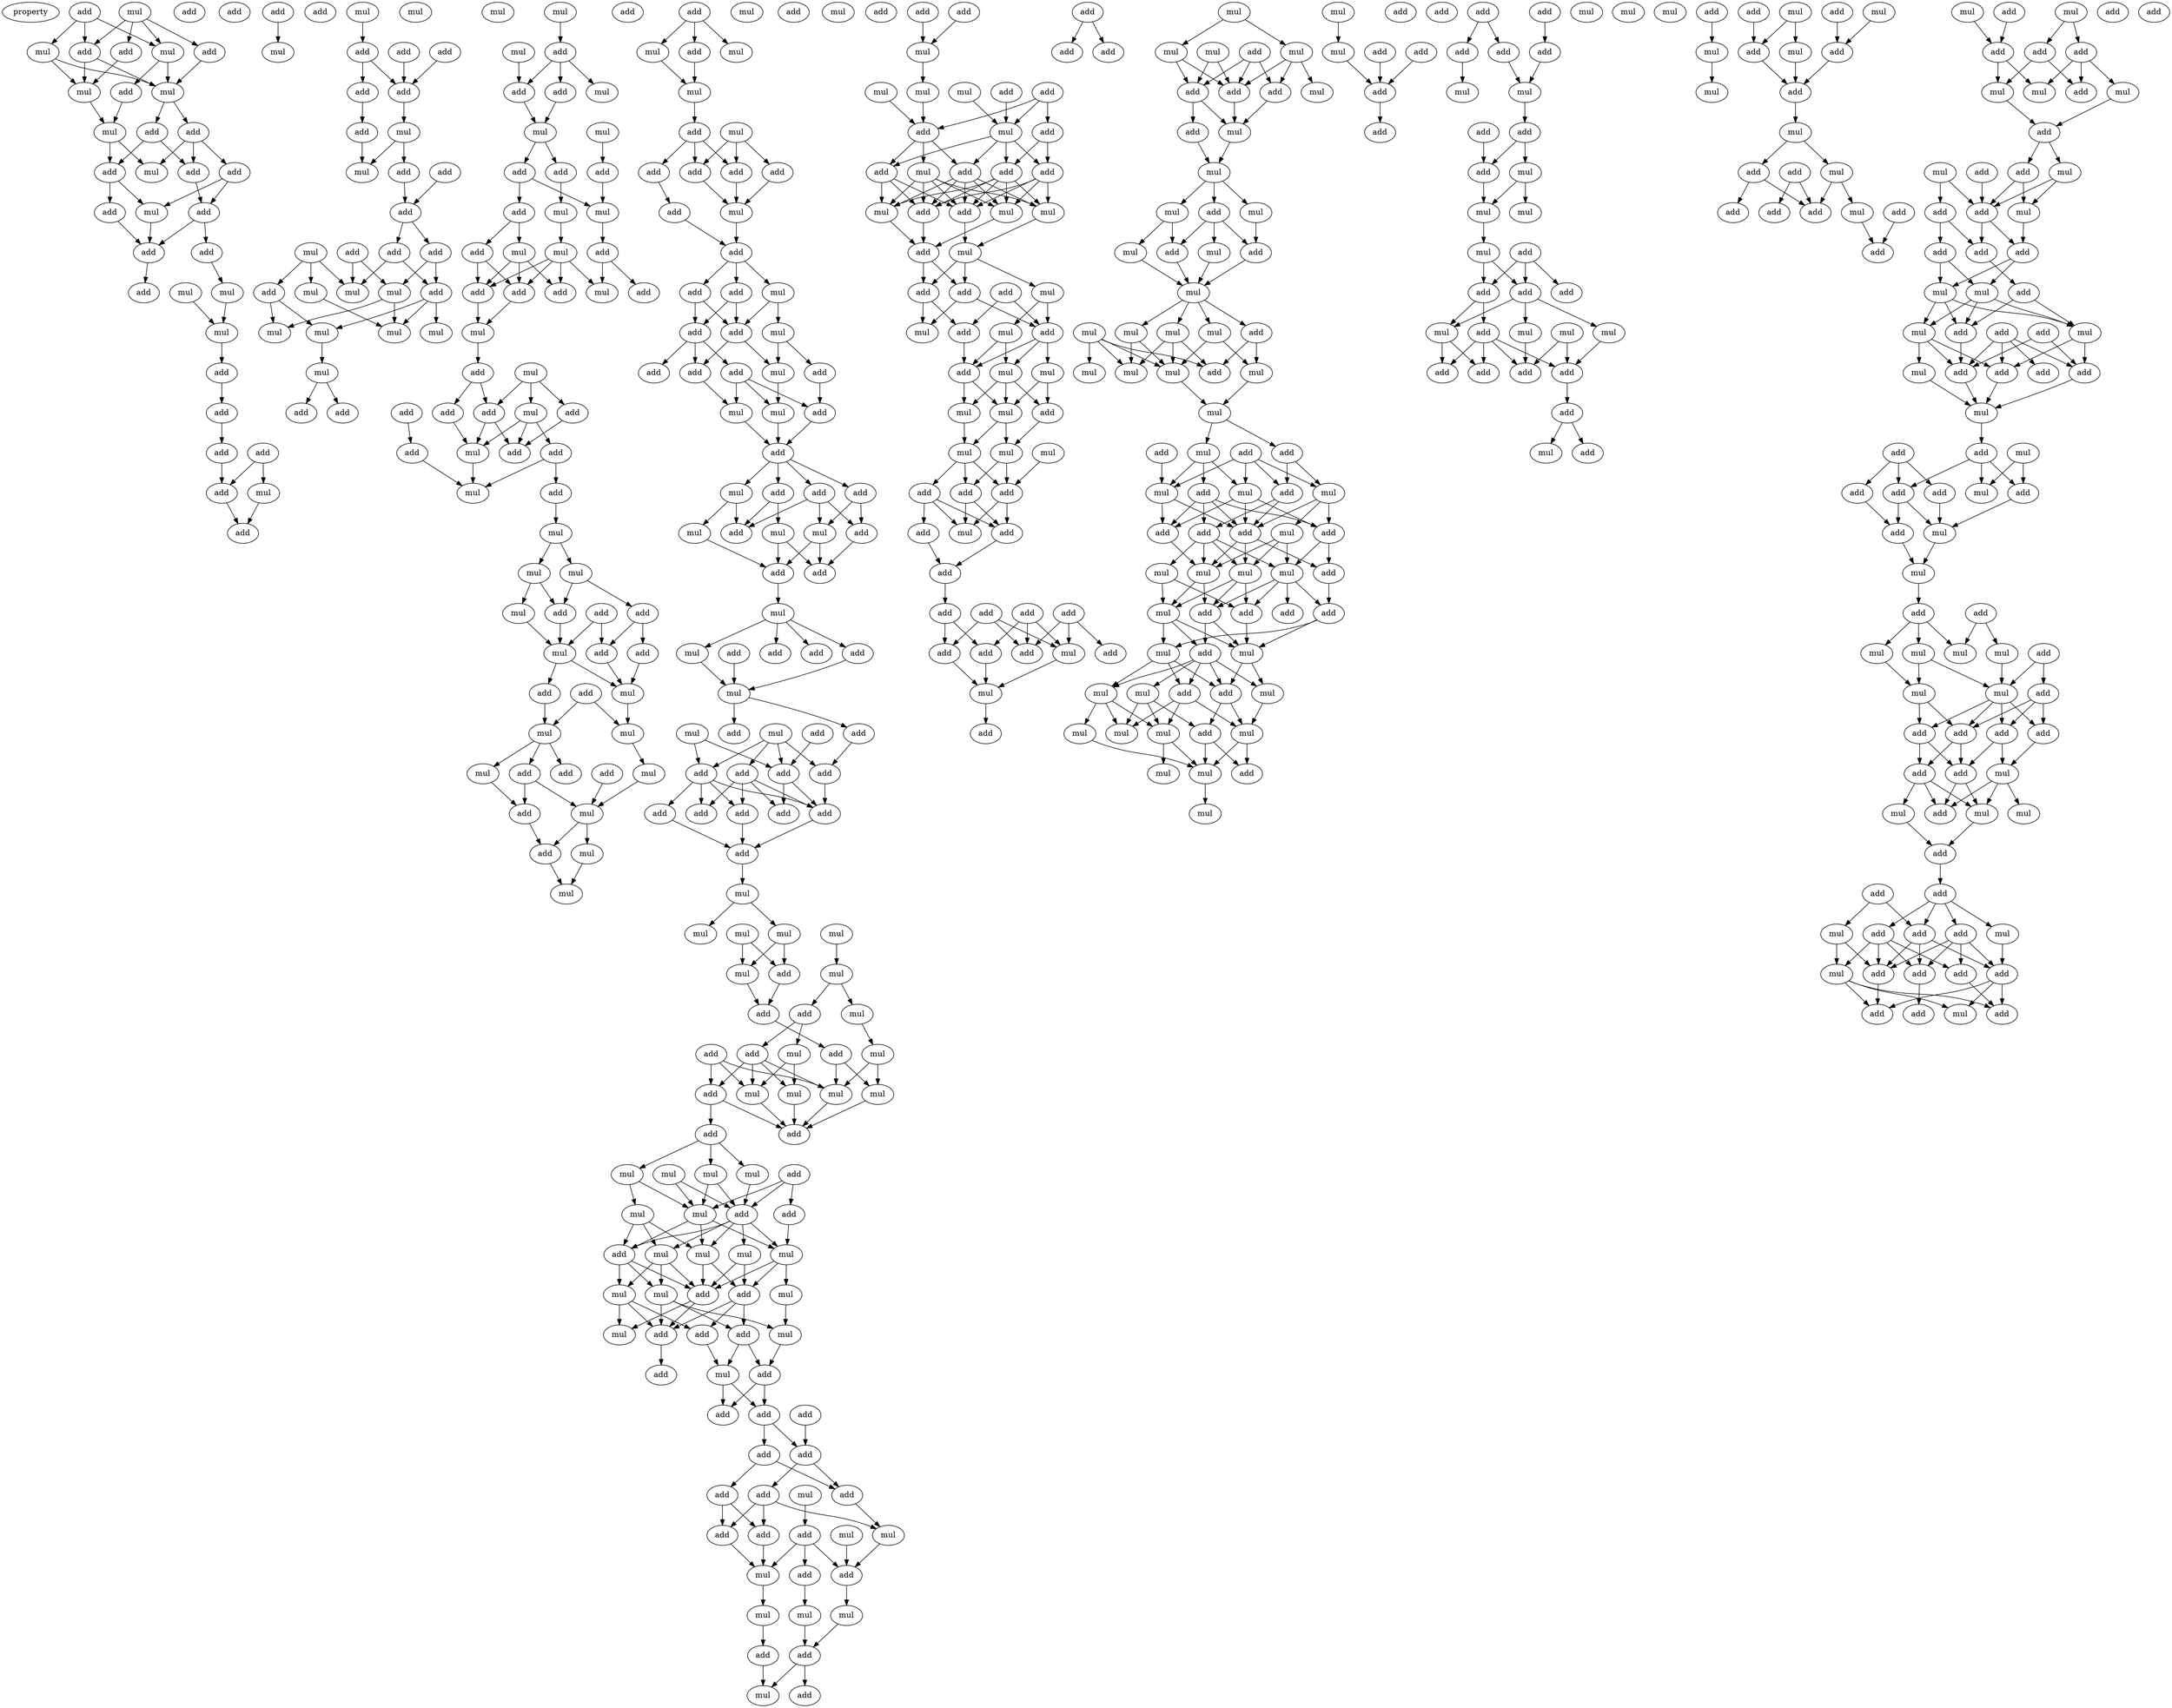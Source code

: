 digraph {
    node [fontcolor=black]
    property [mul=2,lf=1.2]
    0 [ label = mul ];
    1 [ label = add ];
    2 [ label = mul ];
    3 [ label = add ];
    4 [ label = mul ];
    5 [ label = add ];
    6 [ label = add ];
    7 [ label = add ];
    8 [ label = mul ];
    9 [ label = mul ];
    10 [ label = add ];
    11 [ label = mul ];
    12 [ label = add ];
    13 [ label = add ];
    14 [ label = add ];
    15 [ label = mul ];
    16 [ label = add ];
    17 [ label = add ];
    18 [ label = add ];
    19 [ label = add ];
    20 [ label = add ];
    21 [ label = mul ];
    22 [ label = add ];
    23 [ label = add ];
    24 [ label = mul ];
    25 [ label = add ];
    26 [ label = mul ];
    27 [ label = add ];
    28 [ label = mul ];
    29 [ label = mul ];
    30 [ label = add ];
    31 [ label = add ];
    32 [ label = add ];
    33 [ label = add ];
    34 [ label = add ];
    35 [ label = add ];
    36 [ label = mul ];
    37 [ label = add ];
    38 [ label = mul ];
    39 [ label = add ];
    40 [ label = add ];
    41 [ label = add ];
    42 [ label = add ];
    43 [ label = add ];
    44 [ label = add ];
    45 [ label = mul ];
    46 [ label = mul ];
    47 [ label = add ];
    48 [ label = add ];
    49 [ label = add ];
    50 [ label = add ];
    51 [ label = add ];
    52 [ label = add ];
    53 [ label = mul ];
    54 [ label = mul ];
    55 [ label = mul ];
    56 [ label = add ];
    57 [ label = mul ];
    58 [ label = add ];
    59 [ label = mul ];
    60 [ label = mul ];
    61 [ label = mul ];
    62 [ label = mul ];
    63 [ label = mul ];
    64 [ label = add ];
    65 [ label = add ];
    66 [ label = mul ];
    67 [ label = mul ];
    68 [ label = mul ];
    69 [ label = add ];
    70 [ label = mul ];
    71 [ label = add ];
    72 [ label = add ];
    73 [ label = mul ];
    74 [ label = mul ];
    75 [ label = add ];
    76 [ label = mul ];
    77 [ label = add ];
    78 [ label = add ];
    79 [ label = add ];
    80 [ label = add ];
    81 [ label = mul ];
    82 [ label = mul ];
    83 [ label = add ];
    84 [ label = mul ];
    85 [ label = add ];
    86 [ label = mul ];
    87 [ label = add ];
    88 [ label = mul ];
    89 [ label = add ];
    90 [ label = add ];
    91 [ label = add ];
    92 [ label = mul ];
    93 [ label = add ];
    94 [ label = mul ];
    95 [ label = add ];
    96 [ label = add ];
    97 [ label = add ];
    98 [ label = add ];
    99 [ label = mul ];
    100 [ label = mul ];
    101 [ label = add ];
    102 [ label = add ];
    103 [ label = add ];
    104 [ label = add ];
    105 [ label = mul ];
    106 [ label = mul ];
    107 [ label = mul ];
    108 [ label = mul ];
    109 [ label = mul ];
    110 [ label = add ];
    111 [ label = add ];
    112 [ label = add ];
    113 [ label = add ];
    114 [ label = mul ];
    115 [ label = add ];
    116 [ label = add ];
    117 [ label = mul ];
    118 [ label = add ];
    119 [ label = mul ];
    120 [ label = mul ];
    121 [ label = add ];
    122 [ label = add ];
    123 [ label = mul ];
    124 [ label = add ];
    125 [ label = mul ];
    126 [ label = mul ];
    127 [ label = add ];
    128 [ label = add ];
    129 [ label = mul ];
    130 [ label = mul ];
    131 [ label = add ];
    132 [ label = mul ];
    133 [ label = add ];
    134 [ label = mul ];
    135 [ label = mul ];
    136 [ label = mul ];
    137 [ label = add ];
    138 [ label = add ];
    139 [ label = add ];
    140 [ label = add ];
    141 [ label = add ];
    142 [ label = mul ];
    143 [ label = add ];
    144 [ label = mul ];
    145 [ label = add ];
    146 [ label = add ];
    147 [ label = mul ];
    148 [ label = add ];
    149 [ label = add ];
    150 [ label = mul ];
    151 [ label = add ];
    152 [ label = add ];
    153 [ label = add ];
    154 [ label = add ];
    155 [ label = mul ];
    156 [ label = add ];
    157 [ label = mul ];
    158 [ label = mul ];
    159 [ label = add ];
    160 [ label = add ];
    161 [ label = add ];
    162 [ label = mul ];
    163 [ label = add ];
    164 [ label = add ];
    165 [ label = add ];
    166 [ label = mul ];
    167 [ label = mul ];
    168 [ label = mul ];
    169 [ label = add ];
    170 [ label = add ];
    171 [ label = add ];
    172 [ label = mul ];
    173 [ label = add ];
    174 [ label = mul ];
    175 [ label = add ];
    176 [ label = add ];
    177 [ label = add ];
    178 [ label = mul ];
    179 [ label = add ];
    180 [ label = mul ];
    181 [ label = mul ];
    182 [ label = add ];
    183 [ label = add ];
    184 [ label = add ];
    185 [ label = add ];
    186 [ label = add ];
    187 [ label = add ];
    188 [ label = add ];
    189 [ label = add ];
    190 [ label = add ];
    191 [ label = add ];
    192 [ label = add ];
    193 [ label = add ];
    194 [ label = mul ];
    195 [ label = mul ];
    196 [ label = mul ];
    197 [ label = mul ];
    198 [ label = mul ];
    199 [ label = add ];
    200 [ label = mul ];
    201 [ label = mul ];
    202 [ label = add ];
    203 [ label = add ];
    204 [ label = mul ];
    205 [ label = mul ];
    206 [ label = add ];
    207 [ label = add ];
    208 [ label = add ];
    209 [ label = mul ];
    210 [ label = mul ];
    211 [ label = mul ];
    212 [ label = mul ];
    213 [ label = mul ];
    214 [ label = add ];
    215 [ label = add ];
    216 [ label = add ];
    217 [ label = mul ];
    218 [ label = mul ];
    219 [ label = mul ];
    220 [ label = mul ];
    221 [ label = add ];
    222 [ label = add ];
    223 [ label = mul ];
    224 [ label = add ];
    225 [ label = mul ];
    226 [ label = mul ];
    227 [ label = mul ];
    228 [ label = add ];
    229 [ label = mul ];
    230 [ label = mul ];
    231 [ label = add ];
    232 [ label = mul ];
    233 [ label = mul ];
    234 [ label = mul ];
    235 [ label = add ];
    236 [ label = mul ];
    237 [ label = add ];
    238 [ label = add ];
    239 [ label = mul ];
    240 [ label = add ];
    241 [ label = add ];
    242 [ label = mul ];
    243 [ label = add ];
    244 [ label = add ];
    245 [ label = add ];
    246 [ label = add ];
    247 [ label = add ];
    248 [ label = add ];
    249 [ label = add ];
    250 [ label = add ];
    251 [ label = add ];
    252 [ label = mul ];
    253 [ label = add ];
    254 [ label = mul ];
    255 [ label = add ];
    256 [ label = add ];
    257 [ label = mul ];
    258 [ label = add ];
    259 [ label = mul ];
    260 [ label = add ];
    261 [ label = add ];
    262 [ label = mul ];
    263 [ label = mul ];
    264 [ label = mul ];
    265 [ label = mul ];
    266 [ label = add ];
    267 [ label = add ];
    268 [ label = add ];
    269 [ label = add ];
    270 [ label = mul ];
    271 [ label = add ];
    272 [ label = add ];
    273 [ label = mul ];
    274 [ label = mul ];
    275 [ label = mul ];
    276 [ label = mul ];
    277 [ label = add ];
    278 [ label = add ];
    279 [ label = mul ];
    280 [ label = add ];
    281 [ label = add ];
    282 [ label = add ];
    283 [ label = add ];
    284 [ label = mul ];
    285 [ label = add ];
    286 [ label = add ];
    287 [ label = mul ];
    288 [ label = mul ];
    289 [ label = add ];
    290 [ label = mul ];
    291 [ label = add ];
    292 [ label = mul ];
    293 [ label = add ];
    294 [ label = add ];
    295 [ label = add ];
    296 [ label = mul ];
    297 [ label = add ];
    298 [ label = mul ];
    299 [ label = add ];
    300 [ label = add ];
    301 [ label = mul ];
    302 [ label = add ];
    303 [ label = mul ];
    304 [ label = mul ];
    305 [ label = mul ];
    306 [ label = mul ];
    307 [ label = add ];
    308 [ label = mul ];
    309 [ label = mul ];
    310 [ label = mul ];
    311 [ label = add ];
    312 [ label = add ];
    313 [ label = add ];
    314 [ label = mul ];
    315 [ label = add ];
    316 [ label = add ];
    317 [ label = add ];
    318 [ label = add ];
    319 [ label = add ];
    320 [ label = add ];
    321 [ label = add ];
    322 [ label = add ];
    323 [ label = mul ];
    324 [ label = add ];
    325 [ label = add ];
    326 [ label = add ];
    327 [ label = mul ];
    328 [ label = add ];
    329 [ label = add ];
    330 [ label = add ];
    331 [ label = add ];
    332 [ label = mul ];
    333 [ label = add ];
    334 [ label = mul ];
    335 [ label = mul ];
    336 [ label = mul ];
    337 [ label = add ];
    338 [ label = mul ];
    339 [ label = add ];
    340 [ label = add ];
    341 [ label = add ];
    342 [ label = mul ];
    343 [ label = mul ];
    344 [ label = mul ];
    345 [ label = add ];
    346 [ label = mul ];
    347 [ label = mul ];
    348 [ label = add ];
    349 [ label = mul ];
    350 [ label = add ];
    351 [ label = mul ];
    352 [ label = mul ];
    353 [ label = mul ];
    354 [ label = mul ];
    355 [ label = add ];
    356 [ label = mul ];
    357 [ label = mul ];
    358 [ label = mul ];
    359 [ label = mul ];
    360 [ label = add ];
    361 [ label = mul ];
    362 [ label = mul ];
    363 [ label = add ];
    364 [ label = mul ];
    365 [ label = add ];
    366 [ label = add ];
    367 [ label = add ];
    368 [ label = mul ];
    369 [ label = add ];
    370 [ label = mul ];
    371 [ label = mul ];
    372 [ label = mul ];
    373 [ label = add ];
    374 [ label = add ];
    375 [ label = add ];
    376 [ label = add ];
    377 [ label = add ];
    378 [ label = mul ];
    379 [ label = mul ];
    380 [ label = mul ];
    381 [ label = mul ];
    382 [ label = add ];
    383 [ label = mul ];
    384 [ label = add ];
    385 [ label = add ];
    386 [ label = add ];
    387 [ label = mul ];
    388 [ label = mul ];
    389 [ label = add ];
    390 [ label = mul ];
    391 [ label = mul ];
    392 [ label = add ];
    393 [ label = mul ];
    394 [ label = add ];
    395 [ label = mul ];
    396 [ label = mul ];
    397 [ label = mul ];
    398 [ label = add ];
    399 [ label = mul ];
    400 [ label = add ];
    401 [ label = mul ];
    402 [ label = mul ];
    403 [ label = mul ];
    404 [ label = mul ];
    405 [ label = add ];
    406 [ label = add ];
    407 [ label = add ];
    408 [ label = add ];
    409 [ label = mul ];
    410 [ label = add ];
    411 [ label = add ];
    412 [ label = add ];
    413 [ label = mul ];
    414 [ label = add ];
    415 [ label = add ];
    416 [ label = add ];
    417 [ label = add ];
    418 [ label = mul ];
    419 [ label = mul ];
    420 [ label = add ];
    421 [ label = add ];
    422 [ label = add ];
    423 [ label = mul ];
    424 [ label = mul ];
    425 [ label = mul ];
    426 [ label = mul ];
    427 [ label = mul ];
    428 [ label = add ];
    429 [ label = mul ];
    430 [ label = add ];
    431 [ label = add ];
    432 [ label = add ];
    433 [ label = mul ];
    434 [ label = mul ];
    435 [ label = add ];
    436 [ label = mul ];
    437 [ label = mul ];
    438 [ label = add ];
    439 [ label = add ];
    440 [ label = add ];
    441 [ label = add ];
    442 [ label = add ];
    443 [ label = mul ];
    444 [ label = add ];
    445 [ label = add ];
    446 [ label = mul ];
    447 [ label = mul ];
    448 [ label = add ];
    449 [ label = add ];
    450 [ label = mul ];
    451 [ label = mul ];
    452 [ label = add ];
    453 [ label = mul ];
    454 [ label = add ];
    455 [ label = add ];
    456 [ label = mul ];
    457 [ label = add ];
    458 [ label = add ];
    459 [ label = mul ];
    460 [ label = add ];
    461 [ label = mul ];
    462 [ label = add ];
    463 [ label = add ];
    464 [ label = add ];
    465 [ label = add ];
    466 [ label = mul ];
    467 [ label = add ];
    468 [ label = mul ];
    469 [ label = add ];
    470 [ label = add ];
    471 [ label = add ];
    472 [ label = mul ];
    473 [ label = mul ];
    474 [ label = add ];
    475 [ label = add ];
    476 [ label = mul ];
    477 [ label = add ];
    478 [ label = add ];
    479 [ label = add ];
    480 [ label = mul ];
    481 [ label = mul ];
    482 [ label = add ];
    483 [ label = add ];
    484 [ label = mul ];
    485 [ label = add ];
    486 [ label = add ];
    487 [ label = add ];
    488 [ label = add ];
    489 [ label = mul ];
    490 [ label = mul ];
    491 [ label = add ];
    492 [ label = add ];
    493 [ label = add ];
    494 [ label = mul ];
    495 [ label = mul ];
    496 [ label = add ];
    497 [ label = add ];
    498 [ label = add ];
    499 [ label = add ];
    500 [ label = add ];
    501 [ label = mul ];
    502 [ label = mul ];
    503 [ label = add ];
    504 [ label = add ];
    505 [ label = mul ];
    506 [ label = add ];
    507 [ label = mul ];
    508 [ label = add ];
    509 [ label = add ];
    510 [ label = add ];
    511 [ label = mul ];
    512 [ label = add ];
    513 [ label = mul ];
    514 [ label = add ];
    515 [ label = add ];
    516 [ label = add ];
    517 [ label = mul ];
    518 [ label = mul ];
    519 [ label = mul ];
    520 [ label = mul ];
    521 [ label = add ];
    522 [ label = mul ];
    523 [ label = mul ];
    524 [ label = add ];
    525 [ label = add ];
    526 [ label = add ];
    527 [ label = add ];
    528 [ label = add ];
    529 [ label = add ];
    530 [ label = mul ];
    531 [ label = mul ];
    532 [ label = mul ];
    533 [ label = mul ];
    534 [ label = add ];
    535 [ label = add ];
    536 [ label = add ];
    537 [ label = add ];
    538 [ label = add ];
    539 [ label = mul ];
    540 [ label = mul ];
    541 [ label = add ];
    542 [ label = add ];
    543 [ label = mul ];
    544 [ label = add ];
    545 [ label = add ];
    546 [ label = add ];
    547 [ label = add ];
    548 [ label = mul ];
    549 [ label = add ];
    550 [ label = add ];
    551 [ label = add ];
    0 -> 2 [ name = 0 ];
    0 -> 3 [ name = 1 ];
    0 -> 5 [ name = 2 ];
    0 -> 6 [ name = 3 ];
    1 -> 2 [ name = 4 ];
    1 -> 3 [ name = 5 ];
    1 -> 4 [ name = 6 ];
    2 -> 7 [ name = 7 ];
    2 -> 9 [ name = 8 ];
    3 -> 8 [ name = 9 ];
    3 -> 9 [ name = 10 ];
    4 -> 8 [ name = 11 ];
    4 -> 9 [ name = 12 ];
    5 -> 9 [ name = 13 ];
    6 -> 8 [ name = 14 ];
    7 -> 11 [ name = 15 ];
    8 -> 11 [ name = 16 ];
    9 -> 10 [ name = 17 ];
    9 -> 12 [ name = 18 ];
    10 -> 13 [ name = 19 ];
    10 -> 14 [ name = 20 ];
    11 -> 13 [ name = 21 ];
    11 -> 15 [ name = 22 ];
    12 -> 14 [ name = 23 ];
    12 -> 15 [ name = 24 ];
    12 -> 16 [ name = 25 ];
    13 -> 19 [ name = 26 ];
    13 -> 21 [ name = 27 ];
    14 -> 20 [ name = 28 ];
    16 -> 20 [ name = 29 ];
    16 -> 21 [ name = 30 ];
    19 -> 23 [ name = 31 ];
    20 -> 22 [ name = 32 ];
    20 -> 23 [ name = 33 ];
    21 -> 23 [ name = 34 ];
    22 -> 26 [ name = 35 ];
    23 -> 25 [ name = 36 ];
    24 -> 28 [ name = 37 ];
    26 -> 28 [ name = 38 ];
    27 -> 29 [ name = 39 ];
    28 -> 30 [ name = 40 ];
    30 -> 31 [ name = 41 ];
    31 -> 34 [ name = 42 ];
    33 -> 35 [ name = 43 ];
    33 -> 36 [ name = 44 ];
    34 -> 35 [ name = 45 ];
    35 -> 37 [ name = 46 ];
    36 -> 37 [ name = 47 ];
    38 -> 41 [ name = 48 ];
    39 -> 42 [ name = 49 ];
    40 -> 42 [ name = 50 ];
    41 -> 42 [ name = 51 ];
    41 -> 43 [ name = 52 ];
    42 -> 45 [ name = 53 ];
    43 -> 44 [ name = 54 ];
    44 -> 46 [ name = 55 ];
    45 -> 46 [ name = 56 ];
    45 -> 48 [ name = 57 ];
    47 -> 49 [ name = 58 ];
    48 -> 49 [ name = 59 ];
    49 -> 50 [ name = 60 ];
    49 -> 51 [ name = 61 ];
    50 -> 54 [ name = 62 ];
    50 -> 56 [ name = 63 ];
    51 -> 55 [ name = 64 ];
    51 -> 56 [ name = 65 ];
    52 -> 54 [ name = 66 ];
    52 -> 55 [ name = 67 ];
    53 -> 54 [ name = 68 ];
    53 -> 57 [ name = 69 ];
    53 -> 58 [ name = 70 ];
    55 -> 59 [ name = 71 ];
    55 -> 61 [ name = 72 ];
    56 -> 60 [ name = 73 ];
    56 -> 61 [ name = 74 ];
    56 -> 62 [ name = 75 ];
    57 -> 61 [ name = 76 ];
    58 -> 59 [ name = 77 ];
    58 -> 62 [ name = 78 ];
    62 -> 63 [ name = 79 ];
    63 -> 64 [ name = 80 ];
    63 -> 65 [ name = 81 ];
    68 -> 69 [ name = 82 ];
    69 -> 71 [ name = 83 ];
    69 -> 72 [ name = 84 ];
    69 -> 73 [ name = 85 ];
    70 -> 71 [ name = 86 ];
    71 -> 74 [ name = 87 ];
    72 -> 74 [ name = 88 ];
    74 -> 77 [ name = 89 ];
    74 -> 78 [ name = 90 ];
    76 -> 79 [ name = 91 ];
    77 -> 82 [ name = 92 ];
    78 -> 80 [ name = 93 ];
    78 -> 81 [ name = 94 ];
    79 -> 81 [ name = 95 ];
    80 -> 85 [ name = 96 ];
    80 -> 86 [ name = 97 ];
    81 -> 83 [ name = 98 ];
    82 -> 84 [ name = 99 ];
    83 -> 88 [ name = 100 ];
    83 -> 89 [ name = 101 ];
    84 -> 87 [ name = 102 ];
    84 -> 88 [ name = 103 ];
    84 -> 90 [ name = 104 ];
    84 -> 91 [ name = 105 ];
    85 -> 87 [ name = 106 ];
    85 -> 90 [ name = 107 ];
    86 -> 87 [ name = 108 ];
    86 -> 90 [ name = 109 ];
    86 -> 91 [ name = 110 ];
    87 -> 92 [ name = 111 ];
    90 -> 92 [ name = 112 ];
    92 -> 93 [ name = 113 ];
    93 -> 97 [ name = 114 ];
    93 -> 98 [ name = 115 ];
    94 -> 95 [ name = 116 ];
    94 -> 98 [ name = 117 ];
    94 -> 99 [ name = 118 ];
    95 -> 102 [ name = 119 ];
    96 -> 103 [ name = 120 ];
    97 -> 100 [ name = 121 ];
    98 -> 100 [ name = 122 ];
    98 -> 102 [ name = 123 ];
    99 -> 100 [ name = 124 ];
    99 -> 101 [ name = 125 ];
    99 -> 102 [ name = 126 ];
    100 -> 105 [ name = 127 ];
    101 -> 104 [ name = 128 ];
    101 -> 105 [ name = 129 ];
    103 -> 105 [ name = 130 ];
    104 -> 106 [ name = 131 ];
    106 -> 107 [ name = 132 ];
    106 -> 108 [ name = 133 ];
    107 -> 109 [ name = 134 ];
    107 -> 110 [ name = 135 ];
    108 -> 110 [ name = 136 ];
    108 -> 111 [ name = 137 ];
    109 -> 114 [ name = 138 ];
    110 -> 114 [ name = 139 ];
    111 -> 113 [ name = 140 ];
    111 -> 115 [ name = 141 ];
    112 -> 114 [ name = 142 ];
    112 -> 115 [ name = 143 ];
    113 -> 117 [ name = 144 ];
    114 -> 117 [ name = 145 ];
    114 -> 118 [ name = 146 ];
    115 -> 117 [ name = 147 ];
    116 -> 119 [ name = 148 ];
    116 -> 120 [ name = 149 ];
    117 -> 120 [ name = 150 ];
    118 -> 119 [ name = 151 ];
    119 -> 121 [ name = 152 ];
    119 -> 123 [ name = 153 ];
    119 -> 124 [ name = 154 ];
    120 -> 125 [ name = 155 ];
    121 -> 126 [ name = 156 ];
    121 -> 127 [ name = 157 ];
    122 -> 126 [ name = 158 ];
    123 -> 127 [ name = 159 ];
    125 -> 126 [ name = 160 ];
    126 -> 128 [ name = 161 ];
    126 -> 129 [ name = 162 ];
    127 -> 128 [ name = 163 ];
    128 -> 130 [ name = 164 ];
    129 -> 130 [ name = 165 ];
    131 -> 132 [ name = 166 ];
    131 -> 133 [ name = 167 ];
    131 -> 134 [ name = 168 ];
    132 -> 135 [ name = 169 ];
    133 -> 135 [ name = 170 ];
    135 -> 137 [ name = 171 ];
    136 -> 138 [ name = 172 ];
    136 -> 140 [ name = 173 ];
    136 -> 141 [ name = 174 ];
    137 -> 139 [ name = 175 ];
    137 -> 140 [ name = 176 ];
    137 -> 141 [ name = 177 ];
    138 -> 144 [ name = 178 ];
    139 -> 143 [ name = 179 ];
    140 -> 144 [ name = 180 ];
    141 -> 144 [ name = 181 ];
    143 -> 145 [ name = 182 ];
    144 -> 145 [ name = 183 ];
    145 -> 146 [ name = 184 ];
    145 -> 147 [ name = 185 ];
    145 -> 148 [ name = 186 ];
    146 -> 149 [ name = 187 ];
    146 -> 151 [ name = 188 ];
    147 -> 150 [ name = 189 ];
    147 -> 151 [ name = 190 ];
    148 -> 149 [ name = 191 ];
    148 -> 151 [ name = 192 ];
    149 -> 152 [ name = 193 ];
    149 -> 153 [ name = 194 ];
    149 -> 156 [ name = 195 ];
    150 -> 154 [ name = 196 ];
    150 -> 155 [ name = 197 ];
    151 -> 153 [ name = 198 ];
    151 -> 155 [ name = 199 ];
    153 -> 158 [ name = 200 ];
    154 -> 159 [ name = 201 ];
    155 -> 157 [ name = 202 ];
    156 -> 157 [ name = 203 ];
    156 -> 158 [ name = 204 ];
    156 -> 159 [ name = 205 ];
    157 -> 160 [ name = 206 ];
    158 -> 160 [ name = 207 ];
    159 -> 160 [ name = 208 ];
    160 -> 161 [ name = 209 ];
    160 -> 162 [ name = 210 ];
    160 -> 163 [ name = 211 ];
    160 -> 164 [ name = 212 ];
    161 -> 165 [ name = 213 ];
    161 -> 168 [ name = 214 ];
    162 -> 165 [ name = 215 ];
    162 -> 166 [ name = 216 ];
    163 -> 167 [ name = 217 ];
    163 -> 169 [ name = 218 ];
    164 -> 165 [ name = 219 ];
    164 -> 167 [ name = 220 ];
    164 -> 169 [ name = 221 ];
    166 -> 170 [ name = 222 ];
    167 -> 170 [ name = 223 ];
    167 -> 171 [ name = 224 ];
    168 -> 170 [ name = 225 ];
    168 -> 171 [ name = 226 ];
    169 -> 171 [ name = 227 ];
    170 -> 172 [ name = 228 ];
    172 -> 173 [ name = 229 ];
    172 -> 174 [ name = 230 ];
    172 -> 176 [ name = 231 ];
    172 -> 177 [ name = 232 ];
    174 -> 178 [ name = 233 ];
    175 -> 178 [ name = 234 ];
    176 -> 178 [ name = 235 ];
    178 -> 179 [ name = 236 ];
    178 -> 183 [ name = 237 ];
    179 -> 186 [ name = 238 ];
    180 -> 184 [ name = 239 ];
    180 -> 185 [ name = 240 ];
    180 -> 186 [ name = 241 ];
    180 -> 187 [ name = 242 ];
    181 -> 185 [ name = 243 ];
    181 -> 187 [ name = 244 ];
    182 -> 187 [ name = 245 ];
    184 -> 189 [ name = 246 ];
    184 -> 190 [ name = 247 ];
    184 -> 191 [ name = 248 ];
    184 -> 192 [ name = 249 ];
    185 -> 188 [ name = 250 ];
    185 -> 189 [ name = 251 ];
    185 -> 190 [ name = 252 ];
    185 -> 192 [ name = 253 ];
    186 -> 189 [ name = 254 ];
    187 -> 189 [ name = 255 ];
    187 -> 191 [ name = 256 ];
    188 -> 193 [ name = 257 ];
    189 -> 193 [ name = 258 ];
    190 -> 193 [ name = 259 ];
    193 -> 194 [ name = 260 ];
    194 -> 195 [ name = 261 ];
    194 -> 196 [ name = 262 ];
    196 -> 199 [ name = 263 ];
    196 -> 200 [ name = 264 ];
    197 -> 199 [ name = 265 ];
    197 -> 200 [ name = 266 ];
    198 -> 201 [ name = 267 ];
    199 -> 202 [ name = 268 ];
    200 -> 202 [ name = 269 ];
    201 -> 203 [ name = 270 ];
    201 -> 204 [ name = 271 ];
    202 -> 206 [ name = 272 ];
    203 -> 207 [ name = 273 ];
    203 -> 209 [ name = 274 ];
    204 -> 205 [ name = 275 ];
    205 -> 210 [ name = 276 ];
    205 -> 211 [ name = 277 ];
    206 -> 210 [ name = 278 ];
    206 -> 211 [ name = 279 ];
    207 -> 210 [ name = 280 ];
    207 -> 212 [ name = 281 ];
    207 -> 213 [ name = 282 ];
    207 -> 214 [ name = 283 ];
    208 -> 210 [ name = 284 ];
    208 -> 213 [ name = 285 ];
    208 -> 214 [ name = 286 ];
    209 -> 212 [ name = 287 ];
    209 -> 213 [ name = 288 ];
    210 -> 215 [ name = 289 ];
    211 -> 215 [ name = 290 ];
    212 -> 215 [ name = 291 ];
    213 -> 215 [ name = 292 ];
    214 -> 215 [ name = 293 ];
    214 -> 216 [ name = 294 ];
    216 -> 217 [ name = 295 ];
    216 -> 219 [ name = 296 ];
    216 -> 220 [ name = 297 ];
    217 -> 224 [ name = 298 ];
    217 -> 225 [ name = 299 ];
    218 -> 224 [ name = 300 ];
    218 -> 225 [ name = 301 ];
    219 -> 224 [ name = 302 ];
    220 -> 223 [ name = 303 ];
    220 -> 225 [ name = 304 ];
    221 -> 222 [ name = 305 ];
    221 -> 224 [ name = 306 ];
    221 -> 225 [ name = 307 ];
    222 -> 226 [ name = 308 ];
    223 -> 228 [ name = 309 ];
    223 -> 229 [ name = 310 ];
    223 -> 230 [ name = 311 ];
    224 -> 226 [ name = 312 ];
    224 -> 227 [ name = 313 ];
    224 -> 228 [ name = 314 ];
    224 -> 229 [ name = 315 ];
    224 -> 230 [ name = 316 ];
    225 -> 226 [ name = 317 ];
    225 -> 228 [ name = 318 ];
    225 -> 229 [ name = 319 ];
    226 -> 231 [ name = 320 ];
    226 -> 234 [ name = 321 ];
    226 -> 235 [ name = 322 ];
    227 -> 231 [ name = 323 ];
    227 -> 235 [ name = 324 ];
    228 -> 232 [ name = 325 ];
    228 -> 233 [ name = 326 ];
    228 -> 235 [ name = 327 ];
    229 -> 231 [ name = 328 ];
    229 -> 235 [ name = 329 ];
    230 -> 232 [ name = 330 ];
    230 -> 233 [ name = 331 ];
    230 -> 235 [ name = 332 ];
    231 -> 237 [ name = 333 ];
    231 -> 238 [ name = 334 ];
    231 -> 240 [ name = 335 ];
    232 -> 238 [ name = 336 ];
    232 -> 239 [ name = 337 ];
    232 -> 240 [ name = 338 ];
    233 -> 236 [ name = 339 ];
    233 -> 237 [ name = 340 ];
    233 -> 240 [ name = 341 ];
    234 -> 236 [ name = 342 ];
    235 -> 239 [ name = 343 ];
    235 -> 240 [ name = 344 ];
    236 -> 243 [ name = 345 ];
    237 -> 242 [ name = 346 ];
    237 -> 243 [ name = 347 ];
    238 -> 242 [ name = 348 ];
    240 -> 241 [ name = 349 ];
    242 -> 244 [ name = 350 ];
    242 -> 245 [ name = 351 ];
    243 -> 244 [ name = 352 ];
    243 -> 245 [ name = 353 ];
    244 -> 247 [ name = 354 ];
    244 -> 249 [ name = 355 ];
    246 -> 247 [ name = 356 ];
    247 -> 250 [ name = 357 ];
    247 -> 253 [ name = 358 ];
    249 -> 251 [ name = 359 ];
    249 -> 253 [ name = 360 ];
    250 -> 255 [ name = 361 ];
    250 -> 257 [ name = 362 ];
    250 -> 258 [ name = 363 ];
    251 -> 255 [ name = 364 ];
    251 -> 258 [ name = 365 ];
    252 -> 256 [ name = 366 ];
    253 -> 257 [ name = 367 ];
    254 -> 261 [ name = 368 ];
    255 -> 259 [ name = 369 ];
    256 -> 259 [ name = 370 ];
    256 -> 260 [ name = 371 ];
    256 -> 261 [ name = 372 ];
    257 -> 261 [ name = 373 ];
    258 -> 259 [ name = 374 ];
    259 -> 263 [ name = 375 ];
    260 -> 265 [ name = 376 ];
    261 -> 262 [ name = 377 ];
    262 -> 267 [ name = 378 ];
    263 -> 266 [ name = 379 ];
    265 -> 267 [ name = 380 ];
    266 -> 270 [ name = 381 ];
    267 -> 268 [ name = 382 ];
    267 -> 270 [ name = 383 ];
    271 -> 273 [ name = 384 ];
    272 -> 273 [ name = 385 ];
    273 -> 275 [ name = 386 ];
    274 -> 279 [ name = 387 ];
    275 -> 280 [ name = 388 ];
    276 -> 280 [ name = 389 ];
    277 -> 279 [ name = 390 ];
    278 -> 279 [ name = 391 ];
    278 -> 280 [ name = 392 ];
    278 -> 281 [ name = 393 ];
    279 -> 282 [ name = 394 ];
    279 -> 283 [ name = 395 ];
    279 -> 285 [ name = 396 ];
    279 -> 286 [ name = 397 ];
    280 -> 283 [ name = 398 ];
    280 -> 284 [ name = 399 ];
    280 -> 285 [ name = 400 ];
    281 -> 282 [ name = 401 ];
    281 -> 286 [ name = 402 ];
    282 -> 287 [ name = 403 ];
    282 -> 288 [ name = 404 ];
    282 -> 289 [ name = 405 ];
    282 -> 291 [ name = 406 ];
    283 -> 287 [ name = 407 ];
    283 -> 288 [ name = 408 ];
    283 -> 289 [ name = 409 ];
    283 -> 290 [ name = 410 ];
    283 -> 291 [ name = 411 ];
    284 -> 287 [ name = 412 ];
    284 -> 288 [ name = 413 ];
    284 -> 289 [ name = 414 ];
    284 -> 290 [ name = 415 ];
    284 -> 291 [ name = 416 ];
    285 -> 289 [ name = 417 ];
    285 -> 290 [ name = 418 ];
    285 -> 291 [ name = 419 ];
    286 -> 287 [ name = 420 ];
    286 -> 288 [ name = 421 ];
    286 -> 289 [ name = 422 ];
    286 -> 290 [ name = 423 ];
    286 -> 291 [ name = 424 ];
    287 -> 293 [ name = 425 ];
    288 -> 292 [ name = 426 ];
    289 -> 293 [ name = 427 ];
    290 -> 293 [ name = 428 ];
    291 -> 292 [ name = 429 ];
    292 -> 294 [ name = 430 ];
    292 -> 295 [ name = 431 ];
    292 -> 296 [ name = 432 ];
    293 -> 294 [ name = 433 ];
    293 -> 295 [ name = 434 ];
    294 -> 298 [ name = 435 ];
    294 -> 300 [ name = 436 ];
    295 -> 298 [ name = 437 ];
    295 -> 299 [ name = 438 ];
    296 -> 299 [ name = 439 ];
    296 -> 301 [ name = 440 ];
    297 -> 299 [ name = 441 ];
    297 -> 300 [ name = 442 ];
    299 -> 302 [ name = 443 ];
    299 -> 303 [ name = 444 ];
    299 -> 304 [ name = 445 ];
    300 -> 302 [ name = 446 ];
    301 -> 302 [ name = 447 ];
    301 -> 304 [ name = 448 ];
    302 -> 305 [ name = 449 ];
    302 -> 306 [ name = 450 ];
    303 -> 306 [ name = 451 ];
    303 -> 307 [ name = 452 ];
    304 -> 305 [ name = 453 ];
    304 -> 306 [ name = 454 ];
    304 -> 307 [ name = 455 ];
    305 -> 309 [ name = 456 ];
    306 -> 308 [ name = 457 ];
    306 -> 309 [ name = 458 ];
    307 -> 308 [ name = 459 ];
    308 -> 312 [ name = 460 ];
    308 -> 313 [ name = 461 ];
    309 -> 311 [ name = 462 ];
    309 -> 312 [ name = 463 ];
    309 -> 313 [ name = 464 ];
    310 -> 312 [ name = 465 ];
    311 -> 314 [ name = 466 ];
    311 -> 315 [ name = 467 ];
    311 -> 316 [ name = 468 ];
    312 -> 314 [ name = 469 ];
    312 -> 315 [ name = 470 ];
    313 -> 314 [ name = 471 ];
    313 -> 315 [ name = 472 ];
    315 -> 317 [ name = 473 ];
    316 -> 317 [ name = 474 ];
    317 -> 321 [ name = 475 ];
    318 -> 322 [ name = 476 ];
    318 -> 323 [ name = 477 ];
    318 -> 325 [ name = 478 ];
    319 -> 322 [ name = 479 ];
    319 -> 323 [ name = 480 ];
    319 -> 326 [ name = 481 ];
    320 -> 322 [ name = 482 ];
    320 -> 323 [ name = 483 ];
    320 -> 324 [ name = 484 ];
    321 -> 324 [ name = 485 ];
    321 -> 326 [ name = 486 ];
    323 -> 327 [ name = 487 ];
    324 -> 327 [ name = 488 ];
    326 -> 327 [ name = 489 ];
    327 -> 328 [ name = 490 ];
    329 -> 330 [ name = 491 ];
    329 -> 331 [ name = 492 ];
    332 -> 334 [ name = 493 ];
    332 -> 336 [ name = 494 ];
    333 -> 337 [ name = 495 ];
    333 -> 339 [ name = 496 ];
    333 -> 340 [ name = 497 ];
    334 -> 337 [ name = 498 ];
    334 -> 338 [ name = 499 ];
    334 -> 339 [ name = 500 ];
    335 -> 337 [ name = 501 ];
    335 -> 340 [ name = 502 ];
    336 -> 337 [ name = 503 ];
    336 -> 340 [ name = 504 ];
    337 -> 342 [ name = 505 ];
    339 -> 342 [ name = 506 ];
    340 -> 341 [ name = 507 ];
    340 -> 342 [ name = 508 ];
    341 -> 343 [ name = 509 ];
    342 -> 343 [ name = 510 ];
    343 -> 344 [ name = 511 ];
    343 -> 345 [ name = 512 ];
    343 -> 346 [ name = 513 ];
    344 -> 347 [ name = 514 ];
    344 -> 348 [ name = 515 ];
    345 -> 348 [ name = 516 ];
    345 -> 349 [ name = 517 ];
    345 -> 350 [ name = 518 ];
    346 -> 350 [ name = 519 ];
    347 -> 351 [ name = 520 ];
    348 -> 351 [ name = 521 ];
    349 -> 351 [ name = 522 ];
    350 -> 351 [ name = 523 ];
    351 -> 352 [ name = 524 ];
    351 -> 353 [ name = 525 ];
    351 -> 355 [ name = 526 ];
    351 -> 356 [ name = 527 ];
    352 -> 358 [ name = 528 ];
    352 -> 360 [ name = 529 ];
    352 -> 361 [ name = 530 ];
    353 -> 357 [ name = 531 ];
    353 -> 361 [ name = 532 ];
    354 -> 358 [ name = 533 ];
    354 -> 359 [ name = 534 ];
    354 -> 360 [ name = 535 ];
    354 -> 361 [ name = 536 ];
    355 -> 357 [ name = 537 ];
    355 -> 360 [ name = 538 ];
    356 -> 358 [ name = 539 ];
    356 -> 361 [ name = 540 ];
    357 -> 362 [ name = 541 ];
    361 -> 362 [ name = 542 ];
    362 -> 364 [ name = 543 ];
    362 -> 365 [ name = 544 ];
    363 -> 368 [ name = 545 ];
    363 -> 369 [ name = 546 ];
    363 -> 370 [ name = 547 ];
    363 -> 371 [ name = 548 ];
    364 -> 367 [ name = 549 ];
    364 -> 370 [ name = 550 ];
    364 -> 371 [ name = 551 ];
    365 -> 368 [ name = 552 ];
    365 -> 369 [ name = 553 ];
    366 -> 370 [ name = 554 ];
    367 -> 373 [ name = 555 ];
    367 -> 374 [ name = 556 ];
    367 -> 375 [ name = 557 ];
    367 -> 376 [ name = 558 ];
    368 -> 372 [ name = 559 ];
    368 -> 373 [ name = 560 ];
    368 -> 374 [ name = 561 ];
    369 -> 374 [ name = 562 ];
    369 -> 375 [ name = 563 ];
    370 -> 374 [ name = 564 ];
    370 -> 376 [ name = 565 ];
    371 -> 373 [ name = 566 ];
    371 -> 374 [ name = 567 ];
    371 -> 376 [ name = 568 ];
    372 -> 378 [ name = 569 ];
    372 -> 380 [ name = 570 ];
    372 -> 381 [ name = 571 ];
    373 -> 377 [ name = 572 ];
    373 -> 381 [ name = 573 ];
    374 -> 377 [ name = 574 ];
    374 -> 378 [ name = 575 ];
    374 -> 380 [ name = 576 ];
    375 -> 378 [ name = 577 ];
    375 -> 379 [ name = 578 ];
    375 -> 380 [ name = 579 ];
    375 -> 381 [ name = 580 ];
    376 -> 378 [ name = 581 ];
    377 -> 386 [ name = 582 ];
    378 -> 383 [ name = 583 ];
    378 -> 384 [ name = 584 ];
    379 -> 383 [ name = 585 ];
    379 -> 385 [ name = 586 ];
    380 -> 383 [ name = 587 ];
    380 -> 384 [ name = 588 ];
    380 -> 385 [ name = 589 ];
    381 -> 382 [ name = 590 ];
    381 -> 384 [ name = 591 ];
    381 -> 385 [ name = 592 ];
    381 -> 386 [ name = 593 ];
    383 -> 387 [ name = 594 ];
    383 -> 388 [ name = 595 ];
    383 -> 389 [ name = 596 ];
    384 -> 387 [ name = 597 ];
    384 -> 389 [ name = 598 ];
    385 -> 387 [ name = 599 ];
    386 -> 387 [ name = 600 ];
    386 -> 388 [ name = 601 ];
    387 -> 392 [ name = 602 ];
    387 -> 393 [ name = 603 ];
    388 -> 391 [ name = 604 ];
    388 -> 392 [ name = 605 ];
    388 -> 394 [ name = 606 ];
    389 -> 390 [ name = 607 ];
    389 -> 391 [ name = 608 ];
    389 -> 392 [ name = 609 ];
    389 -> 393 [ name = 610 ];
    389 -> 394 [ name = 611 ];
    390 -> 395 [ name = 612 ];
    390 -> 397 [ name = 613 ];
    390 -> 398 [ name = 614 ];
    391 -> 395 [ name = 615 ];
    391 -> 397 [ name = 616 ];
    391 -> 399 [ name = 617 ];
    392 -> 396 [ name = 618 ];
    392 -> 398 [ name = 619 ];
    393 -> 396 [ name = 620 ];
    394 -> 395 [ name = 621 ];
    394 -> 396 [ name = 622 ];
    394 -> 397 [ name = 623 ];
    396 -> 400 [ name = 624 ];
    396 -> 401 [ name = 625 ];
    397 -> 401 [ name = 626 ];
    397 -> 402 [ name = 627 ];
    398 -> 400 [ name = 628 ];
    398 -> 401 [ name = 629 ];
    399 -> 401 [ name = 630 ];
    401 -> 403 [ name = 631 ];
    404 -> 409 [ name = 632 ];
    407 -> 410 [ name = 633 ];
    408 -> 410 [ name = 634 ];
    409 -> 410 [ name = 635 ];
    410 -> 414 [ name = 636 ];
    411 -> 416 [ name = 637 ];
    411 -> 417 [ name = 638 ];
    412 -> 415 [ name = 639 ];
    415 -> 418 [ name = 640 ];
    416 -> 419 [ name = 641 ];
    417 -> 418 [ name = 642 ];
    418 -> 420 [ name = 643 ];
    420 -> 422 [ name = 644 ];
    420 -> 423 [ name = 645 ];
    421 -> 422 [ name = 646 ];
    422 -> 427 [ name = 647 ];
    423 -> 426 [ name = 648 ];
    423 -> 427 [ name = 649 ];
    427 -> 429 [ name = 650 ];
    428 -> 430 [ name = 651 ];
    428 -> 431 [ name = 652 ];
    428 -> 432 [ name = 653 ];
    429 -> 431 [ name = 654 ];
    429 -> 432 [ name = 655 ];
    431 -> 435 [ name = 656 ];
    431 -> 437 [ name = 657 ];
    432 -> 433 [ name = 658 ];
    432 -> 436 [ name = 659 ];
    432 -> 437 [ name = 660 ];
    433 -> 439 [ name = 661 ];
    434 -> 439 [ name = 662 ];
    434 -> 441 [ name = 663 ];
    435 -> 438 [ name = 664 ];
    435 -> 439 [ name = 665 ];
    435 -> 440 [ name = 666 ];
    435 -> 441 [ name = 667 ];
    436 -> 441 [ name = 668 ];
    437 -> 438 [ name = 669 ];
    437 -> 440 [ name = 670 ];
    441 -> 442 [ name = 671 ];
    442 -> 443 [ name = 672 ];
    442 -> 444 [ name = 673 ];
    445 -> 446 [ name = 674 ];
    446 -> 447 [ name = 675 ];
    448 -> 454 [ name = 676 ];
    449 -> 452 [ name = 677 ];
    450 -> 454 [ name = 678 ];
    451 -> 452 [ name = 679 ];
    451 -> 453 [ name = 680 ];
    452 -> 455 [ name = 681 ];
    453 -> 455 [ name = 682 ];
    454 -> 455 [ name = 683 ];
    455 -> 456 [ name = 684 ];
    456 -> 457 [ name = 685 ];
    456 -> 459 [ name = 686 ];
    457 -> 460 [ name = 687 ];
    457 -> 464 [ name = 688 ];
    458 -> 463 [ name = 689 ];
    458 -> 464 [ name = 690 ];
    459 -> 461 [ name = 691 ];
    459 -> 464 [ name = 692 ];
    461 -> 465 [ name = 693 ];
    462 -> 465 [ name = 694 ];
    466 -> 469 [ name = 695 ];
    466 -> 471 [ name = 696 ];
    467 -> 470 [ name = 697 ];
    468 -> 470 [ name = 698 ];
    469 -> 473 [ name = 699 ];
    469 -> 474 [ name = 700 ];
    469 -> 476 [ name = 701 ];
    470 -> 472 [ name = 702 ];
    470 -> 473 [ name = 703 ];
    471 -> 472 [ name = 704 ];
    471 -> 474 [ name = 705 ];
    472 -> 477 [ name = 706 ];
    476 -> 477 [ name = 707 ];
    477 -> 479 [ name = 708 ];
    477 -> 480 [ name = 709 ];
    478 -> 483 [ name = 710 ];
    479 -> 483 [ name = 711 ];
    479 -> 484 [ name = 712 ];
    480 -> 483 [ name = 713 ];
    480 -> 484 [ name = 714 ];
    481 -> 483 [ name = 715 ];
    481 -> 485 [ name = 716 ];
    483 -> 487 [ name = 717 ];
    483 -> 488 [ name = 718 ];
    484 -> 488 [ name = 719 ];
    485 -> 486 [ name = 720 ];
    485 -> 487 [ name = 721 ];
    486 -> 489 [ name = 722 ];
    486 -> 490 [ name = 723 ];
    487 -> 491 [ name = 724 ];
    488 -> 489 [ name = 725 ];
    488 -> 490 [ name = 726 ];
    489 -> 494 [ name = 727 ];
    489 -> 495 [ name = 728 ];
    489 -> 496 [ name = 729 ];
    490 -> 494 [ name = 730 ];
    490 -> 495 [ name = 731 ];
    490 -> 496 [ name = 732 ];
    491 -> 495 [ name = 733 ];
    491 -> 496 [ name = 734 ];
    492 -> 497 [ name = 735 ];
    492 -> 498 [ name = 736 ];
    492 -> 499 [ name = 737 ];
    492 -> 500 [ name = 738 ];
    493 -> 497 [ name = 739 ];
    493 -> 498 [ name = 740 ];
    494 -> 497 [ name = 741 ];
    494 -> 499 [ name = 742 ];
    494 -> 501 [ name = 743 ];
    495 -> 498 [ name = 744 ];
    495 -> 499 [ name = 745 ];
    496 -> 497 [ name = 746 ];
    497 -> 502 [ name = 747 ];
    498 -> 502 [ name = 748 ];
    499 -> 502 [ name = 749 ];
    501 -> 502 [ name = 750 ];
    502 -> 504 [ name = 751 ];
    503 -> 506 [ name = 752 ];
    503 -> 508 [ name = 753 ];
    503 -> 510 [ name = 754 ];
    504 -> 506 [ name = 755 ];
    504 -> 507 [ name = 756 ];
    504 -> 509 [ name = 757 ];
    505 -> 507 [ name = 758 ];
    505 -> 509 [ name = 759 ];
    506 -> 511 [ name = 760 ];
    506 -> 512 [ name = 761 ];
    508 -> 511 [ name = 762 ];
    509 -> 511 [ name = 763 ];
    510 -> 512 [ name = 764 ];
    511 -> 513 [ name = 765 ];
    512 -> 513 [ name = 766 ];
    513 -> 515 [ name = 767 ];
    514 -> 519 [ name = 768 ];
    514 -> 520 [ name = 769 ];
    515 -> 517 [ name = 770 ];
    515 -> 518 [ name = 771 ];
    515 -> 520 [ name = 772 ];
    516 -> 521 [ name = 773 ];
    516 -> 523 [ name = 774 ];
    517 -> 522 [ name = 775 ];
    517 -> 523 [ name = 776 ];
    518 -> 522 [ name = 777 ];
    519 -> 523 [ name = 778 ];
    521 -> 524 [ name = 779 ];
    521 -> 525 [ name = 780 ];
    521 -> 527 [ name = 781 ];
    522 -> 526 [ name = 782 ];
    522 -> 527 [ name = 783 ];
    523 -> 524 [ name = 784 ];
    523 -> 525 [ name = 785 ];
    523 -> 526 [ name = 786 ];
    523 -> 527 [ name = 787 ];
    524 -> 530 [ name = 788 ];
    525 -> 529 [ name = 789 ];
    525 -> 530 [ name = 790 ];
    526 -> 528 [ name = 791 ];
    526 -> 529 [ name = 792 ];
    527 -> 528 [ name = 793 ];
    527 -> 529 [ name = 794 ];
    528 -> 531 [ name = 795 ];
    528 -> 533 [ name = 796 ];
    528 -> 534 [ name = 797 ];
    529 -> 531 [ name = 798 ];
    529 -> 534 [ name = 799 ];
    530 -> 531 [ name = 800 ];
    530 -> 532 [ name = 801 ];
    530 -> 534 [ name = 802 ];
    531 -> 535 [ name = 803 ];
    533 -> 535 [ name = 804 ];
    535 -> 537 [ name = 805 ];
    536 -> 540 [ name = 806 ];
    536 -> 541 [ name = 807 ];
    537 -> 538 [ name = 808 ];
    537 -> 539 [ name = 809 ];
    537 -> 541 [ name = 810 ];
    537 -> 542 [ name = 811 ];
    538 -> 543 [ name = 812 ];
    538 -> 545 [ name = 813 ];
    538 -> 546 [ name = 814 ];
    538 -> 547 [ name = 815 ];
    539 -> 544 [ name = 816 ];
    540 -> 543 [ name = 817 ];
    540 -> 547 [ name = 818 ];
    541 -> 544 [ name = 819 ];
    541 -> 546 [ name = 820 ];
    541 -> 547 [ name = 821 ];
    542 -> 544 [ name = 822 ];
    542 -> 545 [ name = 823 ];
    542 -> 546 [ name = 824 ];
    542 -> 547 [ name = 825 ];
    543 -> 548 [ name = 826 ];
    543 -> 550 [ name = 827 ];
    543 -> 551 [ name = 828 ];
    544 -> 548 [ name = 829 ];
    544 -> 550 [ name = 830 ];
    544 -> 551 [ name = 831 ];
    545 -> 551 [ name = 832 ];
    546 -> 549 [ name = 833 ];
    547 -> 550 [ name = 834 ];
}
